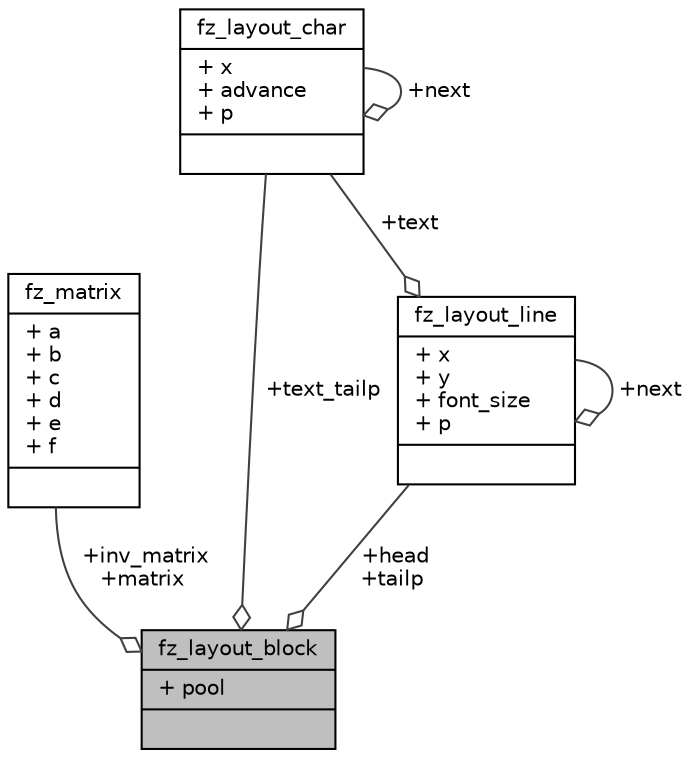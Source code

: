 digraph "fz_layout_block"
{
 // LATEX_PDF_SIZE
  edge [fontname="Helvetica",fontsize="10",labelfontname="Helvetica",labelfontsize="10"];
  node [fontname="Helvetica",fontsize="10",shape=record];
  Node1 [label="{fz_layout_block\n|+ pool\l|}",height=0.2,width=0.4,color="black", fillcolor="grey75", style="filled", fontcolor="black",tooltip=" "];
  Node2 -> Node1 [color="grey25",fontsize="10",style="solid",label=" +inv_matrix\n+matrix" ,arrowhead="odiamond",fontname="Helvetica"];
  Node2 [label="{fz_matrix\n|+ a\l+ b\l+ c\l+ d\l+ e\l+ f\l|}",height=0.2,width=0.4,color="black", fillcolor="white", style="filled",URL="$structfz__matrix.html",tooltip=" "];
  Node3 -> Node1 [color="grey25",fontsize="10",style="solid",label=" +head\n+tailp" ,arrowhead="odiamond",fontname="Helvetica"];
  Node3 [label="{fz_layout_line\n|+ x\l+ y\l+ font_size\l+ p\l|}",height=0.2,width=0.4,color="black", fillcolor="white", style="filled",URL="$structfz__layout__line.html",tooltip=" "];
  Node4 -> Node3 [color="grey25",fontsize="10",style="solid",label=" +text" ,arrowhead="odiamond",fontname="Helvetica"];
  Node4 [label="{fz_layout_char\n|+ x\l+ advance\l+ p\l|}",height=0.2,width=0.4,color="black", fillcolor="white", style="filled",URL="$structfz__layout__char.html",tooltip=" "];
  Node4 -> Node4 [color="grey25",fontsize="10",style="solid",label=" +next" ,arrowhead="odiamond",fontname="Helvetica"];
  Node3 -> Node3 [color="grey25",fontsize="10",style="solid",label=" +next" ,arrowhead="odiamond",fontname="Helvetica"];
  Node4 -> Node1 [color="grey25",fontsize="10",style="solid",label=" +text_tailp" ,arrowhead="odiamond",fontname="Helvetica"];
}
